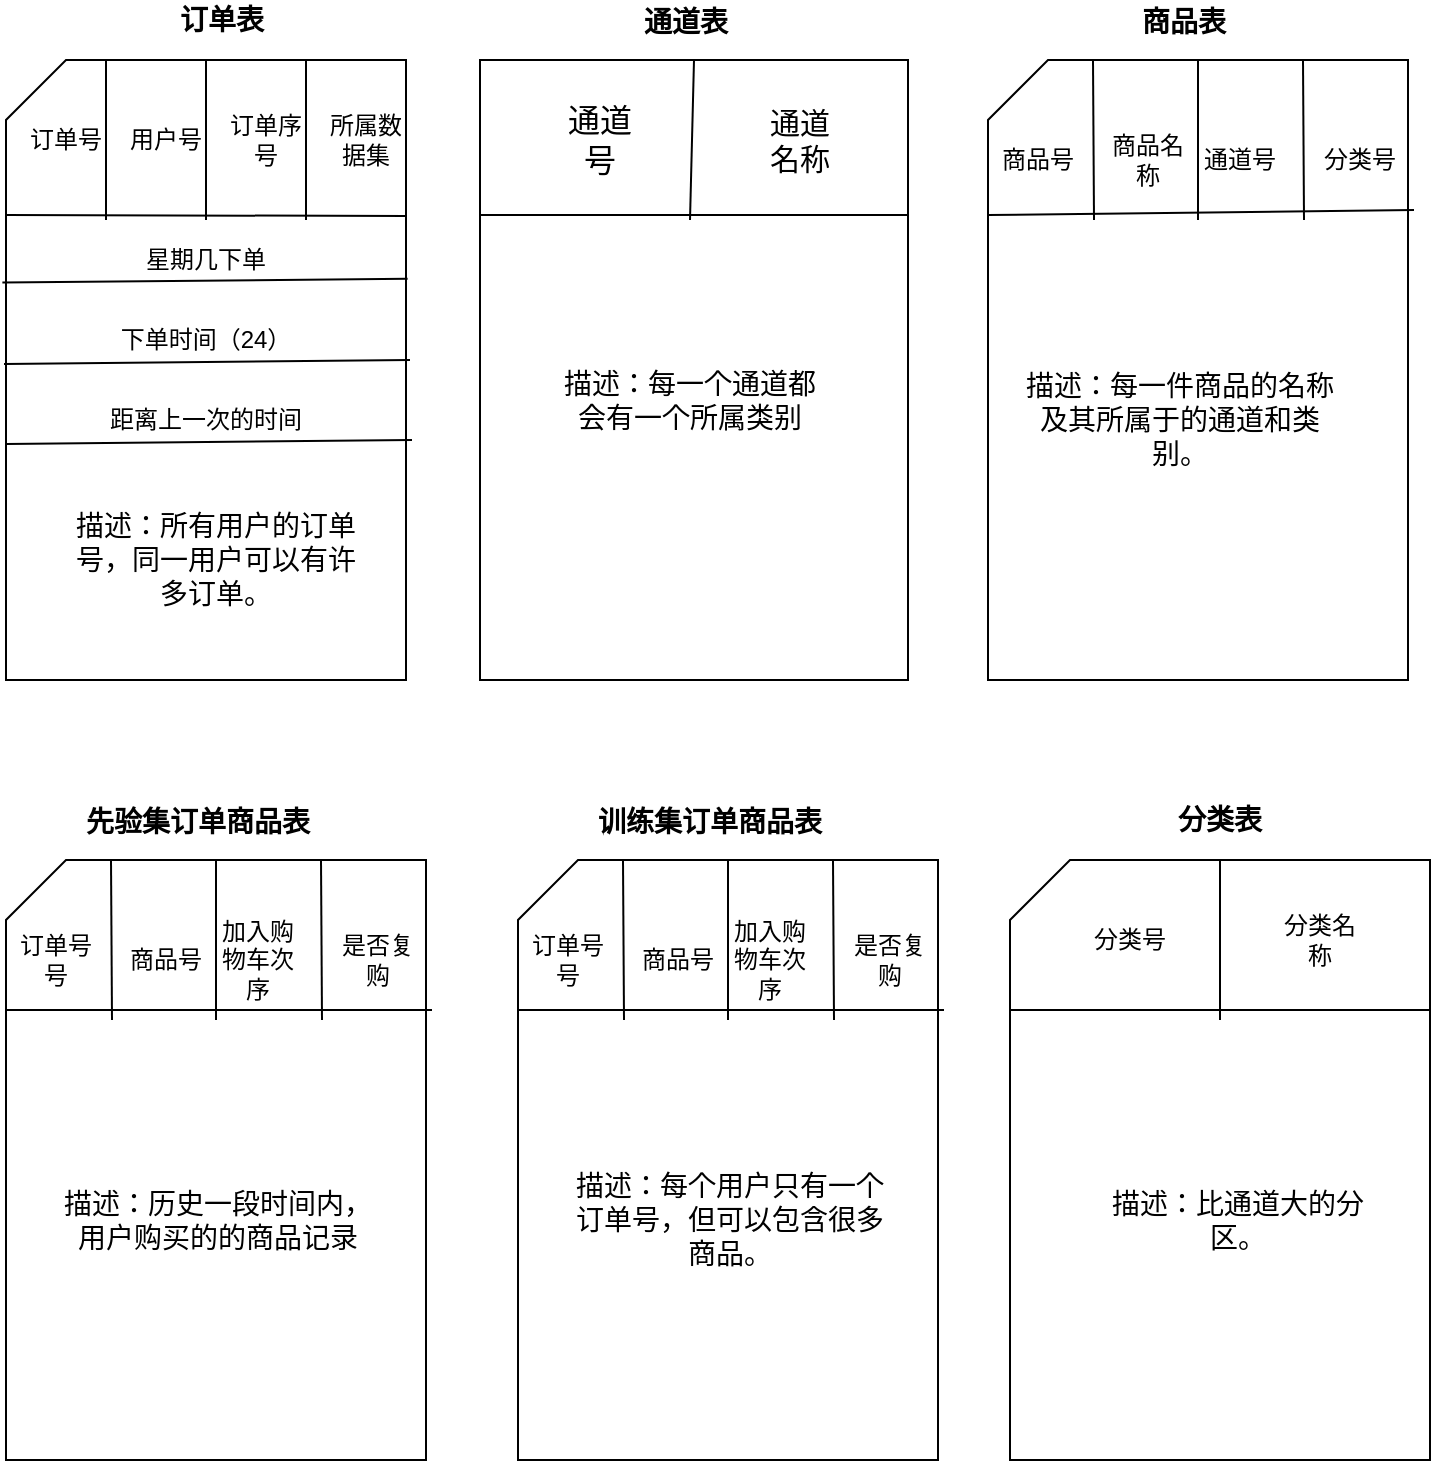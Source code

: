 <mxfile version="13.1.3" type="device"><diagram id="tF-aOjqdu0OSRMbRn1Nk" name="Page-1"><mxGraphModel dx="1355" dy="725" grid="1" gridSize="10" guides="1" tooltips="1" connect="1" arrows="1" fold="1" page="1" pageScale="1" pageWidth="827" pageHeight="1169" background="#ffffff" math="0" shadow="0"><root><mxCell id="0"/><mxCell id="1" parent="0"/><mxCell id="8" value="" style="shape=card;whiteSpace=wrap;html=1;strokeColor=#000000;fillColor=none;" parent="1" vertex="1"><mxGeometry x="39" y="100" width="200" height="310" as="geometry"/></mxCell><mxCell id="9" value="" style="endArrow=none;html=1;exitX=0;exitY=0.25;" parent="1" source="8" edge="1"><mxGeometry width="50" height="50" relative="1" as="geometry"><mxPoint x="29" y="280" as="sourcePoint"/><mxPoint x="239" y="178" as="targetPoint"/></mxGeometry></mxCell><mxCell id="10" value="" style="endArrow=none;html=1;entryX=0.25;entryY=0;" parent="1" target="8" edge="1"><mxGeometry width="50" height="50" relative="1" as="geometry"><mxPoint x="89" y="180" as="sourcePoint"/><mxPoint x="89" y="430" as="targetPoint"/></mxGeometry></mxCell><mxCell id="11" value="" style="endArrow=none;html=1;entryX=0.5;entryY=0;" parent="1" target="8" edge="1"><mxGeometry width="50" height="50" relative="1" as="geometry"><mxPoint x="139" y="180" as="sourcePoint"/><mxPoint x="89" y="430" as="targetPoint"/></mxGeometry></mxCell><mxCell id="12" value="" style="endArrow=none;html=1;entryX=0.75;entryY=0;" parent="1" target="8" edge="1"><mxGeometry width="50" height="50" relative="1" as="geometry"><mxPoint x="189" y="180" as="sourcePoint"/><mxPoint x="169" y="550" as="targetPoint"/></mxGeometry></mxCell><mxCell id="14" value="订单号" style="text;html=1;strokeColor=none;fillColor=none;align=center;verticalAlign=middle;whiteSpace=wrap;rounded=0;" parent="1" vertex="1"><mxGeometry x="49" y="130" width="40" height="20" as="geometry"/></mxCell><mxCell id="17" value="用户号" style="text;html=1;strokeColor=none;fillColor=none;align=center;verticalAlign=middle;whiteSpace=wrap;rounded=0;" parent="1" vertex="1"><mxGeometry x="99" y="130" width="40" height="20" as="geometry"/></mxCell><mxCell id="18" value="订单序号" style="text;html=1;strokeColor=none;fillColor=none;align=center;verticalAlign=middle;whiteSpace=wrap;rounded=0;" parent="1" vertex="1"><mxGeometry x="149" y="130" width="40" height="20" as="geometry"/></mxCell><mxCell id="20" value="所属数据集" style="text;html=1;strokeColor=none;fillColor=none;align=center;verticalAlign=middle;whiteSpace=wrap;rounded=0;" parent="1" vertex="1"><mxGeometry x="199" y="130" width="40" height="20" as="geometry"/></mxCell><mxCell id="21" value="" style="endArrow=none;html=1;entryX=1.004;entryY=0.353;entryPerimeter=0;exitX=-0.009;exitY=0.359;exitPerimeter=0;" parent="1" source="8" target="8" edge="1"><mxGeometry width="50" height="50" relative="1" as="geometry"><mxPoint x="29" y="510" as="sourcePoint"/><mxPoint x="79" y="460" as="targetPoint"/></mxGeometry></mxCell><mxCell id="22" value="" style="endArrow=none;html=1;entryX=1.004;entryY=0.353;entryPerimeter=0;exitX=-0.009;exitY=0.359;exitPerimeter=0;" parent="1" edge="1"><mxGeometry width="50" height="50" relative="1" as="geometry"><mxPoint x="38" y="252" as="sourcePoint"/><mxPoint x="241" y="250" as="targetPoint"/></mxGeometry></mxCell><mxCell id="23" value="" style="endArrow=none;html=1;entryX=1.004;entryY=0.353;entryPerimeter=0;exitX=-0.009;exitY=0.359;exitPerimeter=0;" parent="1" edge="1"><mxGeometry width="50" height="50" relative="1" as="geometry"><mxPoint x="39" y="292" as="sourcePoint"/><mxPoint x="242" y="290" as="targetPoint"/></mxGeometry></mxCell><mxCell id="24" value="星期几下单" style="text;html=1;strokeColor=none;fillColor=none;align=center;verticalAlign=middle;whiteSpace=wrap;rounded=0;" parent="1" vertex="1"><mxGeometry x="89" y="190" width="100" height="20" as="geometry"/></mxCell><mxCell id="25" value="下单时间（24）" style="text;html=1;strokeColor=none;fillColor=none;align=center;verticalAlign=middle;whiteSpace=wrap;rounded=0;" parent="1" vertex="1"><mxGeometry x="89" y="230" width="100" height="20" as="geometry"/></mxCell><mxCell id="26" value="&lt;font style=&quot;font-size: 12px&quot;&gt;距离上一次的时间&lt;/font&gt;" style="text;html=1;strokeColor=none;fillColor=none;align=center;verticalAlign=middle;whiteSpace=wrap;rounded=0;" parent="1" vertex="1"><mxGeometry x="89" y="270" width="100" height="20" as="geometry"/></mxCell><mxCell id="27" value="&lt;font style=&quot;font-size: 14px&quot;&gt;描述：所有用户的订单号，同一用户可以有许多订单。&lt;/font&gt;" style="text;html=1;strokeColor=none;fillColor=none;align=center;verticalAlign=middle;whiteSpace=wrap;rounded=0;" parent="1" vertex="1"><mxGeometry x="69" y="320" width="150" height="60" as="geometry"/></mxCell><mxCell id="29" value="&lt;font style=&quot;font-size: 14px&quot;&gt;&lt;b&gt;订单表&lt;/b&gt;&lt;/font&gt;" style="text;html=1;strokeColor=none;fillColor=none;align=center;verticalAlign=middle;whiteSpace=wrap;rounded=0;" parent="1" vertex="1"><mxGeometry x="124" y="70" width="46" height="20" as="geometry"/></mxCell><mxCell id="30" value="" style="text;html=1;strokeColor=#000000;fillColor=none;align=center;verticalAlign=middle;whiteSpace=wrap;rounded=0;fontFamily=Helvetica;fontSize=12;fontColor=#000000;" parent="1" vertex="1"><mxGeometry x="276" y="100" width="214" height="310" as="geometry"/></mxCell><mxCell id="32" value="" style="endArrow=none;html=1;entryX=1;entryY=0.25;exitX=0;exitY=0.25;" parent="1" source="30" target="30" edge="1"><mxGeometry width="50" height="50" relative="1" as="geometry"><mxPoint x="416" y="530" as="sourcePoint"/><mxPoint x="466" y="480" as="targetPoint"/></mxGeometry></mxCell><mxCell id="33" value="" style="endArrow=none;html=1;entryX=0.5;entryY=0;" parent="1" target="30" edge="1"><mxGeometry width="50" height="50" relative="1" as="geometry"><mxPoint x="381" y="180" as="sourcePoint"/><mxPoint x="66" y="870" as="targetPoint"/></mxGeometry></mxCell><mxCell id="34" value="&lt;font style=&quot;font-size: 16px&quot;&gt;通道号&lt;/font&gt;" style="text;html=1;strokeColor=none;fillColor=none;align=center;verticalAlign=middle;whiteSpace=wrap;rounded=0;" parent="1" vertex="1"><mxGeometry x="316" y="130" width="40" height="20" as="geometry"/></mxCell><mxCell id="35" value="&lt;font style=&quot;font-size: 15px&quot;&gt;通道名称&lt;/font&gt;" style="text;html=1;strokeColor=none;fillColor=none;align=center;verticalAlign=middle;whiteSpace=wrap;rounded=0;" parent="1" vertex="1"><mxGeometry x="416" y="130" width="40" height="20" as="geometry"/></mxCell><mxCell id="36" value="&lt;font style=&quot;font-size: 14px&quot;&gt;&lt;b&gt;通道表&lt;/b&gt;&lt;/font&gt;" style="text;html=1;resizable=0;points=[];autosize=1;align=left;verticalAlign=top;spacingTop=-4;" parent="1" vertex="1"><mxGeometry x="356" y="70" width="60" height="20" as="geometry"/></mxCell><mxCell id="37" value="&lt;font style=&quot;font-size: 14px&quot;&gt;描述：每一个通道都会有一个所属类别&lt;/font&gt;" style="text;html=1;strokeColor=none;fillColor=none;align=center;verticalAlign=middle;whiteSpace=wrap;rounded=0;" parent="1" vertex="1"><mxGeometry x="311" y="260" width="140" height="20" as="geometry"/></mxCell><mxCell id="49" value="" style="shape=card;whiteSpace=wrap;html=1;strokeColor=#000000;fillColor=none;" parent="1" vertex="1"><mxGeometry x="541" y="500" width="210" height="300" as="geometry"/></mxCell><mxCell id="50" value="" style="endArrow=none;html=1;entryX=1;entryY=0.25;exitX=0;exitY=0.25;" parent="1" source="49" target="49" edge="1"><mxGeometry width="50" height="50" relative="1" as="geometry"><mxPoint x="281" y="870" as="sourcePoint"/><mxPoint x="331" y="820" as="targetPoint"/></mxGeometry></mxCell><mxCell id="51" value="" style="endArrow=none;html=1;entryX=0.5;entryY=0;" parent="1" target="49" edge="1"><mxGeometry width="50" height="50" relative="1" as="geometry"><mxPoint x="646" y="580" as="sourcePoint"/><mxPoint x="341" y="860" as="targetPoint"/></mxGeometry></mxCell><mxCell id="52" value="分类号" style="text;html=1;strokeColor=none;fillColor=none;align=center;verticalAlign=middle;whiteSpace=wrap;rounded=0;" parent="1" vertex="1"><mxGeometry x="581" y="530" width="40" height="20" as="geometry"/></mxCell><mxCell id="53" value="分类名称" style="text;html=1;strokeColor=none;fillColor=none;align=center;verticalAlign=middle;whiteSpace=wrap;rounded=0;" parent="1" vertex="1"><mxGeometry x="676" y="530" width="40" height="20" as="geometry"/></mxCell><mxCell id="56" value="&lt;b&gt;&lt;font style=&quot;font-size: 14px&quot;&gt;分类表&lt;/font&gt;&lt;/b&gt;" style="text;html=1;strokeColor=none;fillColor=none;align=center;verticalAlign=middle;whiteSpace=wrap;rounded=0;" parent="1" vertex="1"><mxGeometry x="598" y="475" width="96" height="10" as="geometry"/></mxCell><mxCell id="58" value="&lt;font style=&quot;font-size: 14px&quot;&gt;描述：比通道大的分区。&lt;/font&gt;" style="text;html=1;strokeColor=none;fillColor=none;align=center;verticalAlign=middle;whiteSpace=wrap;rounded=0;" parent="1" vertex="1"><mxGeometry x="585" y="670" width="140" height="20" as="geometry"/></mxCell><mxCell id="66" value="&lt;span style=&quot;font-size: 14px&quot;&gt;&lt;b&gt;先验集订单商品表&lt;/b&gt;&lt;/span&gt;" style="text;html=1;resizable=0;points=[];autosize=1;align=left;verticalAlign=top;spacingTop=-4;" parent="1" vertex="1"><mxGeometry x="77" y="470" width="130" height="20" as="geometry"/></mxCell><mxCell id="76" value="" style="shape=card;whiteSpace=wrap;html=1;strokeColor=#000000;fillColor=none;" parent="1" vertex="1"><mxGeometry x="39" y="500" width="210" height="300" as="geometry"/></mxCell><mxCell id="77" value="" style="endArrow=none;html=1;exitX=0;exitY=0.25;" parent="1" source="76" edge="1"><mxGeometry width="50" height="50" relative="1" as="geometry"><mxPoint x="35" y="870" as="sourcePoint"/><mxPoint x="252" y="575" as="targetPoint"/></mxGeometry></mxCell><mxCell id="78" value="" style="endArrow=none;html=1;entryX=0.25;entryY=0;" parent="1" target="76" edge="1"><mxGeometry width="50" height="50" relative="1" as="geometry"><mxPoint x="92" y="580" as="sourcePoint"/><mxPoint x="355" y="520" as="targetPoint"/></mxGeometry></mxCell><mxCell id="79" value="" style="endArrow=none;html=1;exitX=0.5;exitY=0;" parent="1" source="76" edge="1"><mxGeometry width="50" height="50" relative="1" as="geometry"><mxPoint x="385" y="600" as="sourcePoint"/><mxPoint x="144" y="580" as="targetPoint"/></mxGeometry></mxCell><mxCell id="80" value="" style="endArrow=none;html=1;entryX=0.75;entryY=0;" parent="1" target="76" edge="1"><mxGeometry width="50" height="50" relative="1" as="geometry"><mxPoint x="197" y="580" as="sourcePoint"/><mxPoint x="375" y="540" as="targetPoint"/></mxGeometry></mxCell><mxCell id="81" value="订单号号" style="text;html=1;strokeColor=none;fillColor=none;align=center;verticalAlign=middle;whiteSpace=wrap;rounded=0;" parent="1" vertex="1"><mxGeometry x="44" y="540" width="40" height="20" as="geometry"/></mxCell><mxCell id="82" value="商品号" style="text;html=1;strokeColor=none;fillColor=none;align=center;verticalAlign=middle;whiteSpace=wrap;rounded=0;" parent="1" vertex="1"><mxGeometry x="99" y="540" width="40" height="20" as="geometry"/></mxCell><mxCell id="83" value="加入购物车次序" style="text;html=1;strokeColor=none;fillColor=none;align=center;verticalAlign=middle;whiteSpace=wrap;rounded=0;" parent="1" vertex="1"><mxGeometry x="145" y="540" width="40" height="20" as="geometry"/></mxCell><mxCell id="84" value="是否复购" style="text;html=1;strokeColor=none;fillColor=none;align=center;verticalAlign=middle;whiteSpace=wrap;rounded=0;" parent="1" vertex="1"><mxGeometry x="205" y="540" width="40" height="20" as="geometry"/></mxCell><mxCell id="85" value="&lt;font style=&quot;font-size: 14px&quot;&gt;描述：历史一段时间内，用户购买的的商品记录&lt;/font&gt;" style="text;html=1;strokeColor=none;fillColor=none;align=center;verticalAlign=middle;whiteSpace=wrap;rounded=0;" parent="1" vertex="1"><mxGeometry x="65" y="640" width="160" height="80" as="geometry"/></mxCell><mxCell id="86" value="&lt;span style=&quot;font-size: 14px&quot;&gt;&lt;b&gt;训练集订单商品表&lt;/b&gt;&lt;/span&gt;" style="text;html=1;resizable=0;points=[];autosize=1;align=left;verticalAlign=top;spacingTop=-4;" parent="1" vertex="1"><mxGeometry x="333" y="470" width="130" height="20" as="geometry"/></mxCell><mxCell id="87" value="" style="shape=card;whiteSpace=wrap;html=1;strokeColor=#000000;fillColor=none;" parent="1" vertex="1"><mxGeometry x="295" y="500" width="210" height="300" as="geometry"/></mxCell><mxCell id="88" value="" style="endArrow=none;html=1;exitX=0;exitY=0.25;" parent="1" source="87" edge="1"><mxGeometry width="50" height="50" relative="1" as="geometry"><mxPoint x="291" y="870" as="sourcePoint"/><mxPoint x="508" y="575" as="targetPoint"/></mxGeometry></mxCell><mxCell id="89" value="" style="endArrow=none;html=1;entryX=0.25;entryY=0;" parent="1" target="87" edge="1"><mxGeometry width="50" height="50" relative="1" as="geometry"><mxPoint x="348" y="580" as="sourcePoint"/><mxPoint x="611" y="520" as="targetPoint"/></mxGeometry></mxCell><mxCell id="90" value="" style="endArrow=none;html=1;exitX=0.5;exitY=0;" parent="1" source="87" edge="1"><mxGeometry width="50" height="50" relative="1" as="geometry"><mxPoint x="641" y="600" as="sourcePoint"/><mxPoint x="400" y="580" as="targetPoint"/></mxGeometry></mxCell><mxCell id="91" value="" style="endArrow=none;html=1;entryX=0.75;entryY=0;" parent="1" target="87" edge="1"><mxGeometry width="50" height="50" relative="1" as="geometry"><mxPoint x="453" y="580" as="sourcePoint"/><mxPoint x="631" y="540" as="targetPoint"/></mxGeometry></mxCell><mxCell id="92" value="订单号号" style="text;html=1;strokeColor=none;fillColor=none;align=center;verticalAlign=middle;whiteSpace=wrap;rounded=0;" parent="1" vertex="1"><mxGeometry x="300" y="540" width="40" height="20" as="geometry"/></mxCell><mxCell id="93" value="商品号" style="text;html=1;strokeColor=none;fillColor=none;align=center;verticalAlign=middle;whiteSpace=wrap;rounded=0;" parent="1" vertex="1"><mxGeometry x="355" y="540" width="40" height="20" as="geometry"/></mxCell><mxCell id="94" value="加入购物车次序" style="text;html=1;strokeColor=none;fillColor=none;align=center;verticalAlign=middle;whiteSpace=wrap;rounded=0;" parent="1" vertex="1"><mxGeometry x="401" y="540" width="40" height="20" as="geometry"/></mxCell><mxCell id="95" value="是否复购" style="text;html=1;strokeColor=none;fillColor=none;align=center;verticalAlign=middle;whiteSpace=wrap;rounded=0;" parent="1" vertex="1"><mxGeometry x="461" y="540" width="40" height="20" as="geometry"/></mxCell><mxCell id="96" value="&lt;font style=&quot;font-size: 14px&quot;&gt;描述：每个用户只有一个订单号，但可以包含很多商品。&lt;/font&gt;" style="text;html=1;strokeColor=none;fillColor=none;align=center;verticalAlign=middle;whiteSpace=wrap;rounded=0;" parent="1" vertex="1"><mxGeometry x="321" y="640" width="160" height="80" as="geometry"/></mxCell><mxCell id="wrbBTBeAojFEKpi5g39O-96" value="" style="shape=card;whiteSpace=wrap;html=1;strokeColor=#000000;fillColor=none;" vertex="1" parent="1"><mxGeometry x="530" y="100" width="210" height="310" as="geometry"/></mxCell><mxCell id="wrbBTBeAojFEKpi5g39O-97" value="&lt;b&gt;&lt;font style=&quot;font-size: 14px&quot;&gt;商品表&lt;/font&gt;&lt;/b&gt;&lt;br&gt;" style="text;html=1;resizable=0;points=[];autosize=1;align=left;verticalAlign=top;spacingTop=-4;" vertex="1" parent="1"><mxGeometry x="605" y="70" width="60" height="20" as="geometry"/></mxCell><mxCell id="wrbBTBeAojFEKpi5g39O-98" value="" style="endArrow=none;html=1;exitX=0;exitY=0.25;" edge="1" parent="1" source="wrbBTBeAojFEKpi5g39O-96"><mxGeometry width="50" height="50" relative="1" as="geometry"><mxPoint x="526" y="470" as="sourcePoint"/><mxPoint x="743" y="175" as="targetPoint"/></mxGeometry></mxCell><mxCell id="wrbBTBeAojFEKpi5g39O-99" value="" style="endArrow=none;html=1;entryX=0.25;entryY=0;" edge="1" parent="1" target="wrbBTBeAojFEKpi5g39O-96"><mxGeometry width="50" height="50" relative="1" as="geometry"><mxPoint x="583" y="180" as="sourcePoint"/><mxPoint x="846" y="120" as="targetPoint"/></mxGeometry></mxCell><mxCell id="wrbBTBeAojFEKpi5g39O-100" value="" style="endArrow=none;html=1;exitX=0.5;exitY=0;" edge="1" parent="1" source="wrbBTBeAojFEKpi5g39O-96"><mxGeometry width="50" height="50" relative="1" as="geometry"><mxPoint x="876" y="200" as="sourcePoint"/><mxPoint x="635" y="180" as="targetPoint"/></mxGeometry></mxCell><mxCell id="wrbBTBeAojFEKpi5g39O-101" value="" style="endArrow=none;html=1;entryX=0.75;entryY=0;" edge="1" parent="1" target="wrbBTBeAojFEKpi5g39O-96"><mxGeometry width="50" height="50" relative="1" as="geometry"><mxPoint x="688" y="180" as="sourcePoint"/><mxPoint x="866" y="140" as="targetPoint"/></mxGeometry></mxCell><mxCell id="wrbBTBeAojFEKpi5g39O-102" value="商品号" style="text;html=1;strokeColor=none;fillColor=none;align=center;verticalAlign=middle;whiteSpace=wrap;rounded=0;" vertex="1" parent="1"><mxGeometry x="535" y="140" width="40" height="20" as="geometry"/></mxCell><mxCell id="wrbBTBeAojFEKpi5g39O-103" value="商品名称" style="text;html=1;strokeColor=none;fillColor=none;align=center;verticalAlign=middle;whiteSpace=wrap;rounded=0;" vertex="1" parent="1"><mxGeometry x="590" y="140" width="40" height="20" as="geometry"/></mxCell><mxCell id="wrbBTBeAojFEKpi5g39O-104" value="通道号" style="text;html=1;strokeColor=none;fillColor=none;align=center;verticalAlign=middle;whiteSpace=wrap;rounded=0;" vertex="1" parent="1"><mxGeometry x="636" y="140" width="40" height="20" as="geometry"/></mxCell><mxCell id="wrbBTBeAojFEKpi5g39O-105" value="分类号" style="text;html=1;strokeColor=none;fillColor=none;align=center;verticalAlign=middle;whiteSpace=wrap;rounded=0;" vertex="1" parent="1"><mxGeometry x="696" y="140" width="40" height="20" as="geometry"/></mxCell><mxCell id="wrbBTBeAojFEKpi5g39O-106" value="&lt;font style=&quot;font-size: 14px&quot;&gt;描述：每一件商品的名称及其所属于的通道和类别。&lt;/font&gt;" style="text;html=1;strokeColor=none;fillColor=none;align=center;verticalAlign=middle;whiteSpace=wrap;rounded=0;" vertex="1" parent="1"><mxGeometry x="546" y="240" width="160" height="80" as="geometry"/></mxCell></root></mxGraphModel></diagram></mxfile>